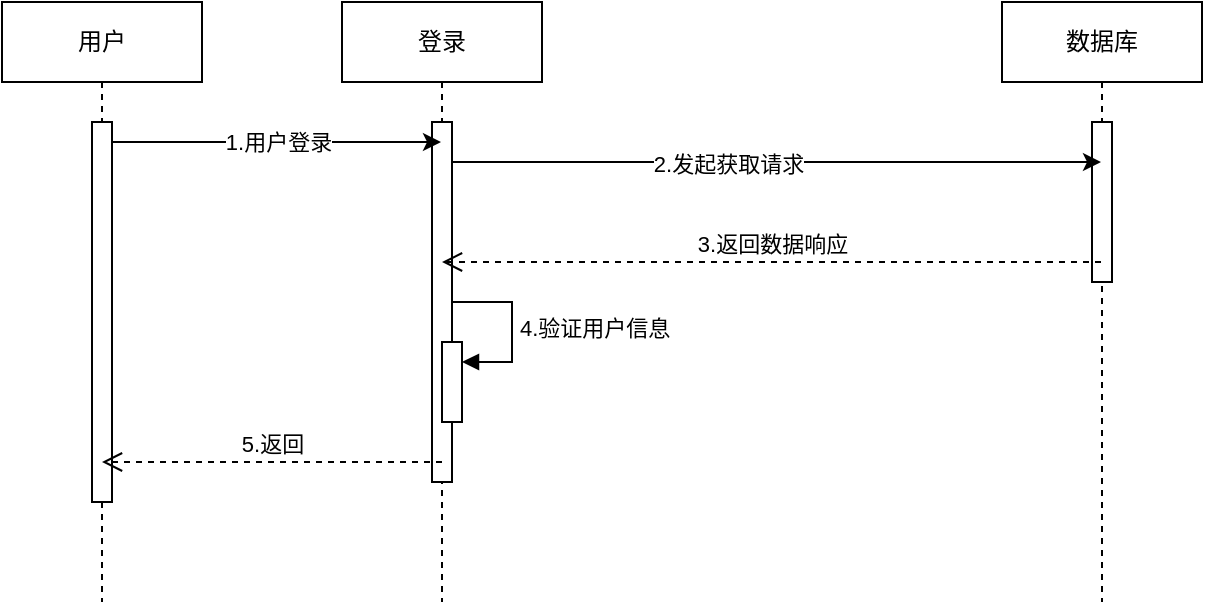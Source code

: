 <mxfile version="21.2.1" type="github">
  <diagram name="第 1 页" id="vUWacYTVMIes9-4tltfg">
    <mxGraphModel dx="993" dy="573" grid="0" gridSize="10" guides="1" tooltips="1" connect="1" arrows="1" fold="1" page="1" pageScale="1" pageWidth="827" pageHeight="1169" math="0" shadow="0">
      <root>
        <mxCell id="0" />
        <mxCell id="1" parent="0" />
        <mxCell id="i20Dg_ZKP4E4ahHi7g5D-1" value="用户" style="shape=umlLifeline;perimeter=lifelinePerimeter;whiteSpace=wrap;html=1;container=1;dropTarget=0;collapsible=0;recursiveResize=0;outlineConnect=0;portConstraint=eastwest;newEdgeStyle={&quot;edgeStyle&quot;:&quot;elbowEdgeStyle&quot;,&quot;elbow&quot;:&quot;vertical&quot;,&quot;curved&quot;:0,&quot;rounded&quot;:0};" vertex="1" parent="1">
          <mxGeometry x="80" y="100" width="100" height="300" as="geometry" />
        </mxCell>
        <mxCell id="i20Dg_ZKP4E4ahHi7g5D-3" value="" style="html=1;points=[];perimeter=orthogonalPerimeter;outlineConnect=0;targetShapes=umlLifeline;portConstraint=eastwest;newEdgeStyle={&quot;edgeStyle&quot;:&quot;elbowEdgeStyle&quot;,&quot;elbow&quot;:&quot;vertical&quot;,&quot;curved&quot;:0,&quot;rounded&quot;:0};" vertex="1" parent="i20Dg_ZKP4E4ahHi7g5D-1">
          <mxGeometry x="45" y="60" width="10" height="190" as="geometry" />
        </mxCell>
        <mxCell id="i20Dg_ZKP4E4ahHi7g5D-2" value="登录" style="shape=umlLifeline;perimeter=lifelinePerimeter;whiteSpace=wrap;html=1;container=1;dropTarget=0;collapsible=0;recursiveResize=0;outlineConnect=0;portConstraint=eastwest;newEdgeStyle={&quot;edgeStyle&quot;:&quot;elbowEdgeStyle&quot;,&quot;elbow&quot;:&quot;vertical&quot;,&quot;curved&quot;:0,&quot;rounded&quot;:0};" vertex="1" parent="1">
          <mxGeometry x="250" y="100" width="100" height="300" as="geometry" />
        </mxCell>
        <mxCell id="i20Dg_ZKP4E4ahHi7g5D-4" value="" style="html=1;points=[];perimeter=orthogonalPerimeter;outlineConnect=0;targetShapes=umlLifeline;portConstraint=eastwest;newEdgeStyle={&quot;edgeStyle&quot;:&quot;elbowEdgeStyle&quot;,&quot;elbow&quot;:&quot;vertical&quot;,&quot;curved&quot;:0,&quot;rounded&quot;:0};" vertex="1" parent="i20Dg_ZKP4E4ahHi7g5D-2">
          <mxGeometry x="45" y="60" width="10" height="180" as="geometry" />
        </mxCell>
        <mxCell id="i20Dg_ZKP4E4ahHi7g5D-14" value="" style="html=1;points=[];perimeter=orthogonalPerimeter;outlineConnect=0;targetShapes=umlLifeline;portConstraint=eastwest;newEdgeStyle={&quot;edgeStyle&quot;:&quot;elbowEdgeStyle&quot;,&quot;elbow&quot;:&quot;vertical&quot;,&quot;curved&quot;:0,&quot;rounded&quot;:0};" vertex="1" parent="i20Dg_ZKP4E4ahHi7g5D-2">
          <mxGeometry x="50" y="170" width="10" height="40" as="geometry" />
        </mxCell>
        <mxCell id="i20Dg_ZKP4E4ahHi7g5D-15" value="4.验证用户信息" style="html=1;align=left;spacingLeft=2;endArrow=block;rounded=0;edgeStyle=orthogonalEdgeStyle;curved=0;rounded=0;" edge="1" target="i20Dg_ZKP4E4ahHi7g5D-14" parent="i20Dg_ZKP4E4ahHi7g5D-2">
          <mxGeometry relative="1" as="geometry">
            <mxPoint x="55" y="150" as="sourcePoint" />
            <Array as="points">
              <mxPoint x="85" y="180" />
            </Array>
          </mxGeometry>
        </mxCell>
        <mxCell id="i20Dg_ZKP4E4ahHi7g5D-5" value="1.用户登录" style="edgeStyle=elbowEdgeStyle;rounded=0;orthogonalLoop=1;jettySize=auto;html=1;elbow=vertical;curved=0;" edge="1" parent="1" source="i20Dg_ZKP4E4ahHi7g5D-3" target="i20Dg_ZKP4E4ahHi7g5D-2">
          <mxGeometry relative="1" as="geometry">
            <Array as="points">
              <mxPoint x="200" y="170" />
            </Array>
          </mxGeometry>
        </mxCell>
        <mxCell id="i20Dg_ZKP4E4ahHi7g5D-6" value="数据库" style="shape=umlLifeline;perimeter=lifelinePerimeter;whiteSpace=wrap;html=1;container=1;dropTarget=0;collapsible=0;recursiveResize=0;outlineConnect=0;portConstraint=eastwest;newEdgeStyle={&quot;edgeStyle&quot;:&quot;elbowEdgeStyle&quot;,&quot;elbow&quot;:&quot;vertical&quot;,&quot;curved&quot;:0,&quot;rounded&quot;:0};" vertex="1" parent="1">
          <mxGeometry x="580" y="100" width="100" height="300" as="geometry" />
        </mxCell>
        <mxCell id="i20Dg_ZKP4E4ahHi7g5D-7" value="" style="html=1;points=[];perimeter=orthogonalPerimeter;outlineConnect=0;targetShapes=umlLifeline;portConstraint=eastwest;newEdgeStyle={&quot;edgeStyle&quot;:&quot;elbowEdgeStyle&quot;,&quot;elbow&quot;:&quot;vertical&quot;,&quot;curved&quot;:0,&quot;rounded&quot;:0};" vertex="1" parent="i20Dg_ZKP4E4ahHi7g5D-6">
          <mxGeometry x="45" y="60" width="10" height="80" as="geometry" />
        </mxCell>
        <mxCell id="i20Dg_ZKP4E4ahHi7g5D-8" style="edgeStyle=elbowEdgeStyle;rounded=0;orthogonalLoop=1;jettySize=auto;html=1;elbow=vertical;curved=0;" edge="1" parent="1" source="i20Dg_ZKP4E4ahHi7g5D-4" target="i20Dg_ZKP4E4ahHi7g5D-6">
          <mxGeometry relative="1" as="geometry">
            <Array as="points">
              <mxPoint x="430" y="180" />
              <mxPoint x="450" y="170" />
            </Array>
          </mxGeometry>
        </mxCell>
        <mxCell id="i20Dg_ZKP4E4ahHi7g5D-9" value="2.发起获取请求" style="edgeLabel;html=1;align=center;verticalAlign=middle;resizable=0;points=[];" vertex="1" connectable="0" parent="i20Dg_ZKP4E4ahHi7g5D-8">
          <mxGeometry x="-0.149" y="-1" relative="1" as="geometry">
            <mxPoint as="offset" />
          </mxGeometry>
        </mxCell>
        <mxCell id="i20Dg_ZKP4E4ahHi7g5D-11" value="3.返回数据响应" style="html=1;verticalAlign=bottom;endArrow=open;dashed=1;endSize=8;edgeStyle=elbowEdgeStyle;elbow=vertical;curved=0;rounded=0;" edge="1" parent="1" source="i20Dg_ZKP4E4ahHi7g5D-6" target="i20Dg_ZKP4E4ahHi7g5D-2">
          <mxGeometry relative="1" as="geometry">
            <mxPoint x="570" y="220" as="sourcePoint" />
            <mxPoint x="490" y="220" as="targetPoint" />
            <Array as="points">
              <mxPoint x="460" y="230" />
            </Array>
          </mxGeometry>
        </mxCell>
        <mxCell id="i20Dg_ZKP4E4ahHi7g5D-16" value="5.返回" style="html=1;verticalAlign=bottom;endArrow=open;dashed=1;endSize=8;edgeStyle=elbowEdgeStyle;elbow=vertical;curved=0;rounded=0;" edge="1" parent="1" target="i20Dg_ZKP4E4ahHi7g5D-1">
          <mxGeometry relative="1" as="geometry">
            <mxPoint x="300" y="330" as="sourcePoint" />
            <mxPoint x="220" y="330" as="targetPoint" />
          </mxGeometry>
        </mxCell>
      </root>
    </mxGraphModel>
  </diagram>
</mxfile>
